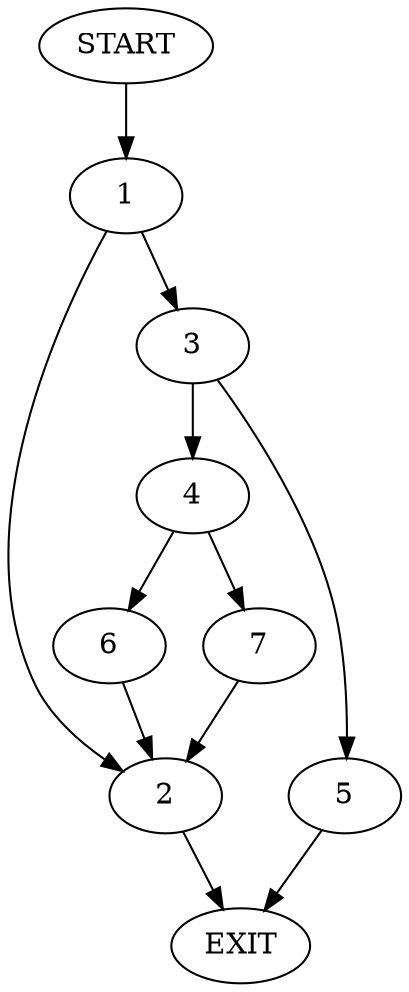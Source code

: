 digraph {
0 [label="START"]
8 [label="EXIT"]
0 -> 1
1 -> 2
1 -> 3
3 -> 4
3 -> 5
2 -> 8
4 -> 6
4 -> 7
5 -> 8
6 -> 2
7 -> 2
}
